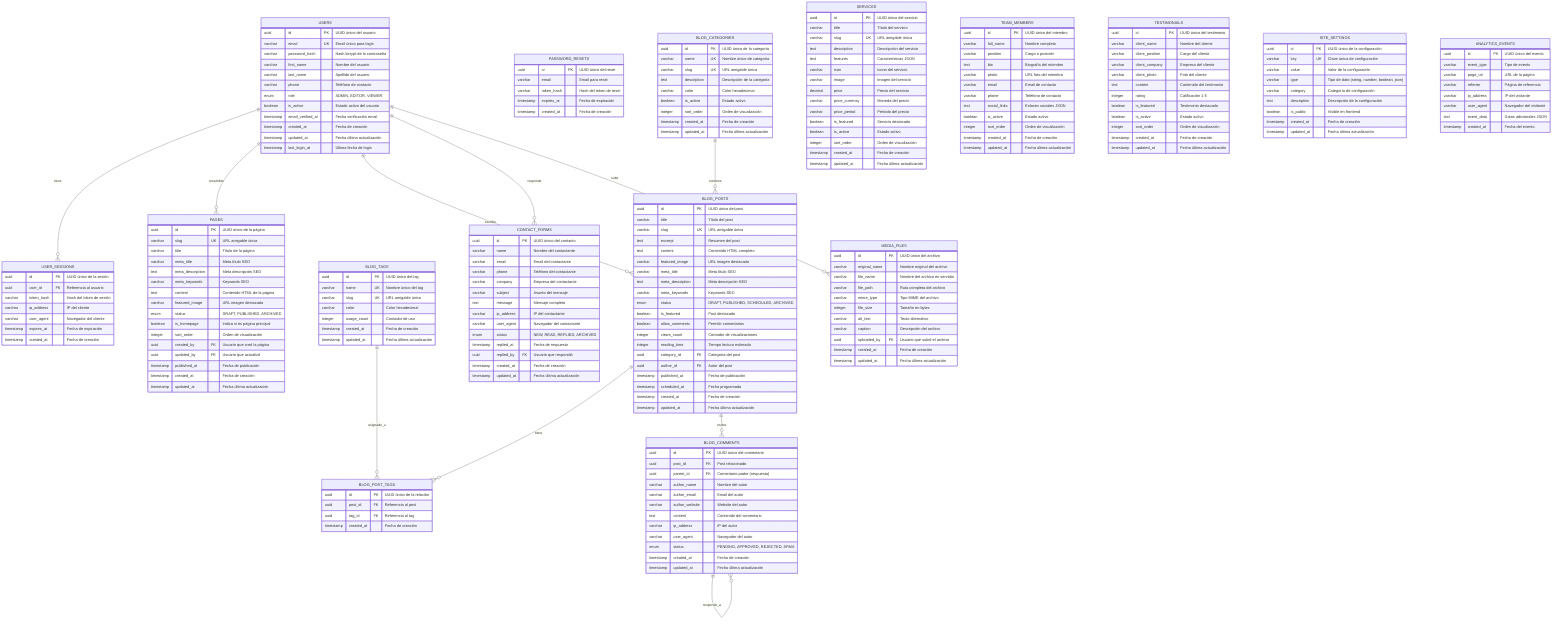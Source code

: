 erDiagram
    %% Entidades de Usuario y Autenticación
    USERS {
        uuid id PK "UUID único del usuario"
        varchar email UK "Email único para login"
        varchar password_hash "Hash bcrypt de la contraseña"
        varchar first_name "Nombre del usuario"
        varchar last_name "Apellido del usuario"
        varchar phone "Teléfono de contacto"
        enum role "ADMIN, EDITOR, VIEWER"
        boolean is_active "Estado activo del usuario"
        timestamp email_verified_at "Fecha verificación email"
        timestamp created_at "Fecha de creación"
        timestamp updated_at "Fecha última actualización"
        timestamp last_login_at "Última fecha de login"
    }

    USER_SESSIONS {
        uuid id PK "UUID único de la sesión"
        uuid user_id FK "Referencia al usuario"
        varchar token_hash "Hash del token de sesión"
        varchar ip_address "IP del cliente"
        varchar user_agent "Navegador del cliente"
        timestamp expires_at "Fecha de expiración"
        timestamp created_at "Fecha de creación"
    }

    PASSWORD_RESETS {
        uuid id PK "UUID único del reset"
        varchar email "Email para reset"
        varchar token_hash "Hash del token de reset"
        timestamp expires_at "Fecha de expiración"
        timestamp created_at "Fecha de creación"
    }

    %% Entidades de Contenido Principal
    PAGES {
        uuid id PK "UUID único de la página"
        varchar slug UK "URL amigable única"
        varchar title "Título de la página"
        varchar meta_title "Meta título SEO"
        text meta_description "Meta descripción SEO"
        varchar meta_keywords "Keywords SEO"
        text content "Contenido HTML de la página"
        varchar featured_image "URL imagen destacada"
        enum status "DRAFT, PUBLISHED, ARCHIVED"
        boolean is_homepage "Indica si es página principal"
        integer sort_order "Orden de visualización"
        uuid created_by FK "Usuario que creó la página"
        uuid updated_by FK "Usuario que actualizó"
        timestamp published_at "Fecha de publicación"
        timestamp created_at "Fecha de creación"
        timestamp updated_at "Fecha última actualización"
    }

    %% Entidades del Blog
    BLOG_CATEGORIES {
        uuid id PK "UUID único de la categoría"
        varchar name UK "Nombre único de categoría"
        varchar slug UK "URL amigable única"
        text description "Descripción de la categoría"
        varchar color "Color hexadecimal"
        boolean is_active "Estado activo"
        integer sort_order "Orden de visualización"
        timestamp created_at "Fecha de creación"
        timestamp updated_at "Fecha última actualización"
    }

    BLOG_TAGS {
        uuid id PK "UUID único del tag"
        varchar name UK "Nombre único del tag"
        varchar slug UK "URL amigable única"
        varchar color "Color hexadecimal"
        integer usage_count "Contador de uso"
        timestamp created_at "Fecha de creación"
        timestamp updated_at "Fecha última actualización"
    }

    BLOG_POSTS {
        uuid id PK "UUID único del post"
        varchar title "Título del post"
        varchar slug UK "URL amigable única"
        text excerpt "Resumen del post"
        text content "Contenido HTML completo"
        varchar featured_image "URL imagen destacada"
        varchar meta_title "Meta título SEO"
        text meta_description "Meta descripción SEO"
        varchar meta_keywords "Keywords SEO"
        enum status "DRAFT, PUBLISHED, SCHEDULED, ARCHIVED"
        boolean is_featured "Post destacado"
        boolean allow_comments "Permitir comentarios"
        integer views_count "Contador de visualizaciones"
        integer reading_time "Tiempo lectura estimado"
        uuid category_id FK "Categoría del post"
        uuid author_id FK "Autor del post"
        timestamp published_at "Fecha de publicación"
        timestamp scheduled_at "Fecha programada"
        timestamp created_at "Fecha de creación"
        timestamp updated_at "Fecha última actualización"
    }

    BLOG_POST_TAGS {
        uuid id PK "UUID único de la relación"
        uuid post_id FK "Referencia al post"
        uuid tag_id FK "Referencia al tag"
        timestamp created_at "Fecha de creación"
    }

    BLOG_COMMENTS {
        uuid id PK "UUID único del comentario"
        uuid post_id FK "Post relacionado"
        uuid parent_id FK "Comentario padre (respuesta)"
        varchar author_name "Nombre del autor"
        varchar author_email "Email del autor"
        varchar author_website "Website del autor"
        text content "Contenido del comentario"
        varchar ip_address "IP del autor"
        varchar user_agent "Navegador del autor"
        enum status "PENDING, APPROVED, REJECTED, SPAM"
        timestamp created_at "Fecha de creación"
        timestamp updated_at "Fecha última actualización"
    }

    %% Entidades de Servicios
    SERVICES {
        uuid id PK "UUID único del servicio"
        varchar title "Título del servicio"
        varchar slug UK "URL amigable única"
        text description "Descripción del servicio"
        text features "Características JSON"
        varchar icon "Icono del servicio"
        varchar image "Imagen del servicio"
        decimal price "Precio del servicio"
        varchar price_currency "Moneda del precio"
        varchar price_period "Período del precio"
        boolean is_featured "Servicio destacado"
        boolean is_active "Estado activo"
        integer sort_order "Orden de visualización"
        timestamp created_at "Fecha de creación"
        timestamp updated_at "Fecha última actualización"
    }

    %% Entidades del Equipo
    TEAM_MEMBERS {
        uuid id PK "UUID único del miembro"
        varchar full_name "Nombre completo"
        varchar position "Cargo o posición"
        text bio "Biografía del miembro"
        varchar photo "URL foto del miembro"
        varchar email "Email de contacto"
        varchar phone "Teléfono de contacto"
        text social_links "Enlaces sociales JSON"
        boolean is_active "Estado activo"
        integer sort_order "Orden de visualización"
        timestamp created_at "Fecha de creación"
        timestamp updated_at "Fecha última actualización"
    }

    %% Entidades de Testimonios
    TESTIMONIALS {
        uuid id PK "UUID único del testimonio"
        varchar client_name "Nombre del cliente"
        varchar client_position "Cargo del cliente"
        varchar client_company "Empresa del cliente"
        varchar client_photo "Foto del cliente"
        text content "Contenido del testimonio"
        integer rating "Calificación 1-5"
        boolean is_featured "Testimonio destacado"
        boolean is_active "Estado activo"
        integer sort_order "Orden de visualización"
        timestamp created_at "Fecha de creación"
        timestamp updated_at "Fecha última actualización"
    }

    %% Entidades de Contacto
    CONTACT_FORMS {
        uuid id PK "UUID único del contacto"
        varchar name "Nombre del contactante"
        varchar email "Email del contactante"
        varchar phone "Teléfono del contactante"
        varchar company "Empresa del contactante"
        varchar subject "Asunto del mensaje"
        text message "Mensaje completo"
        varchar ip_address "IP del contactante"
        varchar user_agent "Navegador del contactante"
        enum status "NEW, READ, REPLIED, ARCHIVED"
        timestamp replied_at "Fecha de respuesta"
        uuid replied_by FK "Usuario que respondió"
        timestamp created_at "Fecha de creación"
        timestamp updated_at "Fecha última actualización"
    }

    %% Entidades de Configuración
    SITE_SETTINGS {
        uuid id PK "UUID único de la configuración"
        varchar key UK "Clave única de configuración"
        varchar value "Valor de la configuración"
        varchar type "Tipo de dato (string, number, boolean, json)"
        varchar category "Categoría de configuración"
        text description "Descripción de la configuración"
        boolean is_public "Visible en frontend"
        timestamp created_at "Fecha de creación"
        timestamp updated_at "Fecha última actualización"
    }

    MEDIA_FILES {
        uuid id PK "UUID único del archivo"
        varchar original_name "Nombre original del archivo"
        varchar file_name "Nombre del archivo en servidor"
        varchar file_path "Ruta completa del archivo"
        varchar mime_type "Tipo MIME del archivo"
        integer file_size "Tamaño en bytes"
        varchar alt_text "Texto alternativo"
        varchar caption "Descripción del archivo"
        uuid uploaded_by FK "Usuario que subió el archivo"
        timestamp created_at "Fecha de creación"
        timestamp updated_at "Fecha última actualización"
    }

    ANALYTICS_EVENTS {
        uuid id PK "UUID único del evento"
        varchar event_type "Tipo de evento"
        varchar page_url "URL de la página"
        varchar referrer "Página de referencia"
        varchar ip_address "IP del visitante"
        varchar user_agent "Navegador del visitante"
        text event_data "Datos adicionales JSON"
        timestamp created_at "Fecha del evento"
    }

    %% Relaciones
    USERS ||--o{ USER_SESSIONS : "tiene"
    USERS ||--o{ PAGES : "crea/edita"
    USERS ||--o{ BLOG_POSTS : "escribe"
    USERS ||--o{ CONTACT_FORMS : "responde"
    USERS ||--o{ MEDIA_FILES : "sube"

    BLOG_CATEGORIES ||--o{ BLOG_POSTS : "contiene"
    BLOG_POSTS ||--o{ BLOG_POST_TAGS : "tiene"
    BLOG_TAGS ||--o{ BLOG_POST_TAGS : "asignado_a"
    BLOG_POSTS ||--o{ BLOG_COMMENTS : "recibe"
    BLOG_COMMENTS ||--o{ BLOG_COMMENTS : "responde_a"